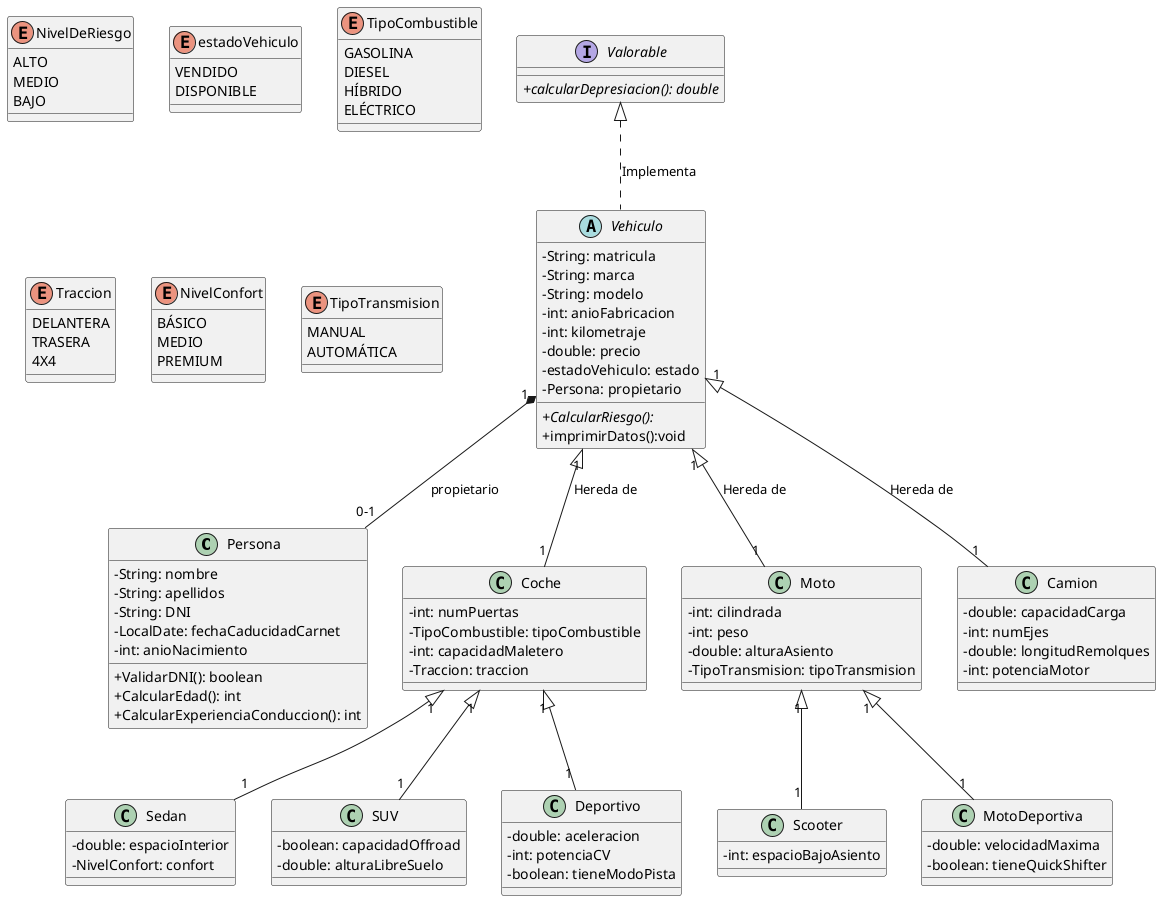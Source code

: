 @startuml
 skinparam classAttributeIconSize 0

 class Persona {
    - String: nombre
    - String: apellidos
    - String: DNI
    - LocalDate: fechaCaducidadCarnet
    - int: anioNacimiento
    +ValidarDNI(): boolean
    +CalcularEdad(): int
    +CalcularExperienciaConduccion(): int
 }
abstract class Vehiculo {
   - String: matricula
   - String: marca
   - String: modelo
   - int: anioFabricacion
   - int: kilometraje
   - double: precio
   - estadoVehiculo: estado
   - Persona: propietario

    +{abstract}CalcularRiesgo():
    +imprimirDatos():void
}
Vehiculo "1" <|-- "1" Coche: Hereda de
Vehiculo "1" <|-- "1" Moto: Hereda de
Vehiculo "1" <|-- "1" Camion: Hereda de
Vehiculo "1" *-- "0-1" Persona : propietario



class Coche {
   - int: numPuertas
   - TipoCombustible: tipoCombustible
   - int: capacidadMaletero
   - Traccion: traccion
}
Coche"1" <|--"1" Sedan
Coche"1" <|--"1" SUV
Coche"1" <|--"1" Deportivo

class Sedan {
   - double: espacioInterior
   - NivelConfort: confort
}


class SUV {
   - boolean: capacidadOffroad
   - double: alturaLibreSuelo
}

class Deportivo {
   - double: aceleracion
   - int: potenciaCV
   - boolean: tieneModoPista
}

class Moto{
   - int: cilindrada
   - int: peso
   - double: alturaAsiento
   - TipoTransmision: tipoTransmision
}
Moto"1" <|--"1" Scooter
Moto"1" <|--"1" MotoDeportiva

class Scooter{
   - int: espacioBajoAsiento
}

class MotoDeportiva {
   - double: velocidadMaxima
   - boolean: tieneQuickShifter
}

class Camion {
   - double: capacidadCarga
   - int: numEjes
   - double: longitudRemolques
   - int: potenciaMotor
}

enum NivelDeRiesgo {
    ALTO
    MEDIO
    BAJO
}

enum estadoVehiculo {
VENDIDO
DISPONIBLE
}

enum TipoCombustible {
    GASOLINA
    DIESEL
    HÍBRIDO
    ELÉCTRICO
}

enum Traccion {
    DELANTERA
    TRASERA
    4X4
}

enum NivelConfort {
    BÁSICO
    MEDIO
    PREMIUM
}

enum TipoTransmision {
    MANUAL
    AUTOMÁTICA
}


interface Valorable {
+{abstract} calcularDepresiacion(): double
}
Valorable <|.. Vehiculo: Implementa
@enduml